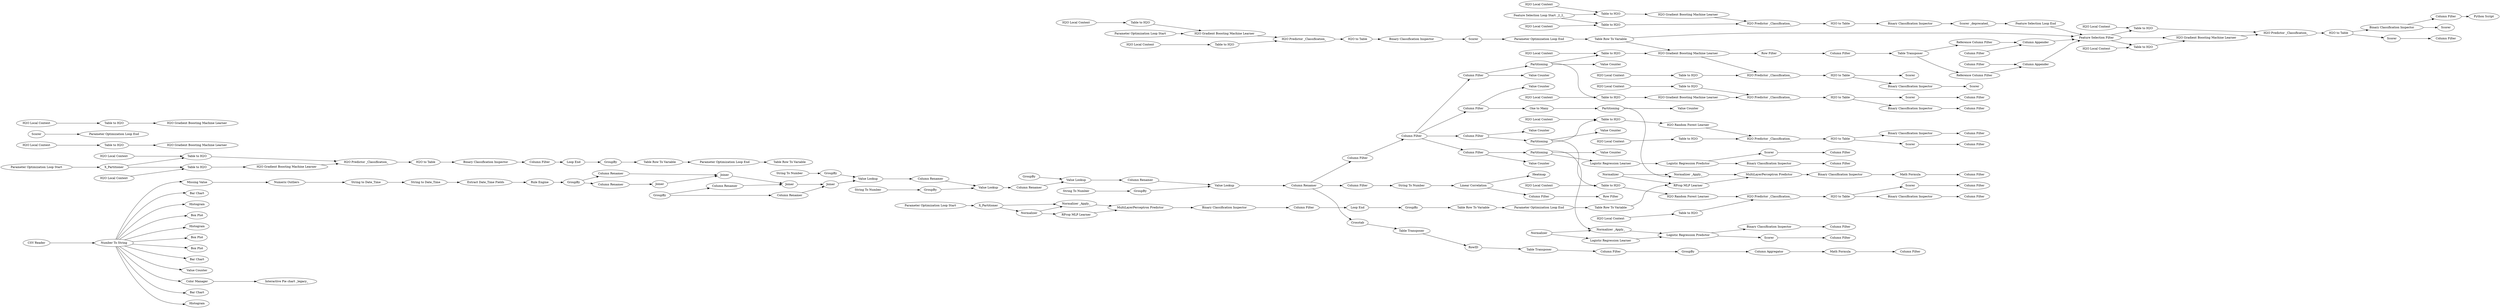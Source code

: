 digraph {
	"163932955259586811_340" [label="H2O to Table"]
	"-4814355707175896903_54" [label="H2O Local Context"]
	"-288376696072595511_357" [label="Logistic Regression Predictor"]
	"163932955259586811_89" [label="Binary Classification Inspector"]
	"-288376696072595511_89" [label="Binary Classification Inspector"]
	"3666942162567179160_26" [label="Table to H2O"]
	"-8061101669158362747_85" [label="Table Row To Variable"]
	"-8061101669158362747_340" [label="Table to H2O"]
	"-4814355707175896903_48" [label="H2O Local Context"]
	"4286262905668604856_453" [label="Bar Chart"]
	"163932955259586811_341" [label="Table to H2O"]
	"-4814355707175896903_47" [label="Table to H2O"]
	"-7914807656254858238_30" [label="H2O Gradient Boosting Machine Learner"]
	"163932955259586811_85" [label="Table Row To Variable"]
	"-8061101669158362747_7" [label="Parameter Optimization Loop End"]
	"3666942162567179160_27" [label="H2O Local Context"]
	"-288376696072595511_353" [label="Column Filter"]
	"4819120461854891197_28" [label="Math Formula"]
	"4286262905668604856_68" [label="Numeric Outliers"]
	"163932955259586811_7" [label="Parameter Optimization Loop End"]
	"4286262905668604856_115" [label="Column Filter"]
	"-8061101669158362747_122" [label=GroupBy]
	"-63192845676918252_89" [label="Binary Classification Inspector"]
	"-977398289692036088_83" [label="Table Row To Variable"]
	"-7596908269370498837_353" [label="Column Filter"]
	"163932955259586811_345" [label="H2O Gradient Boosting Machine Learner"]
	"5252594832552935440_25" [label="Table to H2O"]
	"-288376696072595511_20" [label="Normalizer _Apply_"]
	"2981200896612672139_356" [label="Logistic Regression Learner"]
	"163932955259586811_348" [label=Scorer]
	"8956054789079817977_172" [label=Partitioning]
	"-8511817665049808647_172" [label=Partitioning]
	"4286262905668604856_149" [label=Heatmap]
	"-7596908269370498837_27" [label="H2O Local Context"]
	"4286262905668604856_47" [label=Histogram]
	"-7914807656254858238_352" [label="Table to H2O"]
	"6083736028752230624_427" [label=GroupBy]
	"4286262905668604856_467" [label="Box Plot"]
	"4286262905668604856_173" [label="Column Filter"]
	"-4814355707175896903_46" [label="Feature Selection Loop Start _2_2_"]
	"-7914807656254858238_358" [label="Table to H2O"]
	"-7914807656254858238_356" [label="H2O to Table"]
	"4286262905668604856_462" [label=Histogram]
	"-7914807656254858238_360" [label="H2O Gradient Boosting Machine Learner"]
	"-977398289692036088_118" [label=X_Partitioner]
	"-2012645131042921406_412" [label=GroupBy]
	"-7914807656254858238_26" [label="Table to H2O"]
	"-4814355707175896903_52" [label="Table to H2O"]
	"-7596908269370498837_350" [label=Scorer]
	"3806364696581969108_409" [label="Column Renamer"]
	"5252594832552935440_354" [label="H2O Random Forest Learner"]
	"-4814355707175896903_89" [label="Binary Classification Inspector"]
	"-4814355707175896903_53" [label="Scorer _deprecated_"]
	"3666942162567179160_352" [label="Column Filter"]
	"-63192845676918252_20" [label="Normalizer _Apply_"]
	"4286262905668604856_474" [label="String to Date_Time"]
	"-8061101669158362747_342" [label="H2O to Table"]
	"4286262905668604856_466" [label="String To Number"]
	"-8061101669158362747_28" [label="H2O Local Context"]
	"-8061101669158362747_27" [label="H2O Local Context"]
	"3666942162567179160_31" [label="H2O Predictor _Classification_"]
	"-7914807656254858238_350" [label=Scorer]
	"-7914807656254858238_367" [label="Python Script"]
	"4819120461854891197_27" [label=GroupBy]
	"3666942162567179160_30" [label="H2O Gradient Boosting Machine Learner"]
	"-7914807656254858238_25" [label="Table to H2O"]
	"-8061101669158362747_24" [label=Scorer]
	"-8061101669158362747_338" [label="H2O Gradient Boosting Machine Learner"]
	"-8061101669158362747_81" [label="Parameter Optimization Loop End"]
	"5252594832552935440_89" [label="Binary Classification Inspector"]
	"-977398289692036088_80" [label="Parameter Optimization Loop Start"]
	"-8061101669158362747_335" [label="Parameter Optimization Loop Start"]
	"6580867483499653273_424" [label="Column Renamer"]
	"-7914807656254858238_359" [label="H2O Local Context"]
	"4819120461854891197_31" [label="Table Transposer"]
	"-7914807656254858238_39" [label="Row Filter"]
	"-7914807656254858238_89" [label="Binary Classification Inspector"]
	"5252594832552935440_353" [label="Column Filter"]
	"5252594832552935440_26" [label="Table to H2O"]
	"4602664022210372185_411" [label="String To Number"]
	"6083736028752230624_424" [label="Column Renamer"]
	"-8117201679631362232_171" [label="Value Counter"]
	"4286262905668604856_133" [label="Linear Correlation"]
	"-7914807656254858238_28" [label="H2O Local Context"]
	"-8061101669158362747_30" [label="H2O Gradient Boosting Machine Learner"]
	"4602664022210372185_412" [label=GroupBy]
	"4286262905668604856_469" [label="Row Filter"]
	"4286262905668604856_465" [label="Box Plot"]
	"-8061101669158362747_31" [label="H2O Predictor _Classification_"]
	"-7914807656254858238_44" [label="Column Appender"]
	"163932955259586811_347" [label="H2O Local Context"]
	"-7914807656254858238_357" [label="Binary Classification Inspector"]
	"-7914807656254858238_366" [label="Column Filter"]
	"-288376696072595511_350" [label=Scorer]
	"4819120461854891197_29" [label="Column Aggregator"]
	"-7914807656254858238_31" [label="H2O Predictor _Classification_"]
	"-977398289692036088_122" [label=GroupBy]
	"2981200896612672139_350" [label=Scorer]
	"-8117201679631362232_174" [label="Column Filter"]
	"-977398289692036088_32" [label="RProp MLP Learner"]
	"-2012645131042921406_409" [label="Column Renamer"]
	"3666942162567179160_32" [label="H2O to Table"]
	"-3338163225196700036_412" [label=GroupBy]
	"-8061101669158362747_26" [label="Table to H2O"]
	"-7596908269370498837_32" [label="H2O to Table"]
	"4286262905668604856_124" [label="Rule Engine"]
	"8956054789079817977_174" [label="Column Filter"]
	"4286262905668604856_71" [label="Box Plot"]
	"-7596908269370498837_25" [label="Table to H2O"]
	"-4419739427660874615_172" [label=Partitioning]
	"-3338163225196700036_410" [label="Value Lookup"]
	"-7914807656254858238_41" [label="Column Filter"]
	"-63192845676918252_13" [label=Normalizer]
	"8956054789079817977_173" [label="One to Many"]
	"4286262905668604856_471" [label="CSV Reader"]
	"6580867483499653273_419" [label=Joiner]
	"-7914807656254858238_42" [label="Table Transposer"]
	"-7596908269370498837_352" [label="Column Filter"]
	"4286262905668604856_461" [label="Bar Chart"]
	"6083736028752230624_419" [label=Joiner]
	"6083736028752230624_426" [label="Column Renamer"]
	"5252594832552935440_32" [label="H2O to Table"]
	"2981200896612672139_353" [label="Column Filter"]
	"-8061101669158362747_341" [label="H2O Local Context"]
	"-2012645131042921406_410" [label="Value Lookup"]
	"4286262905668604856_360" [label="Value Counter"]
	"3806364696581969108_412" [label=GroupBy]
	"5252594832552935440_28" [label="H2O Local Context"]
	"-977398289692036088_85" [label="Table Row To Variable"]
	"-63192845676918252_76" [label="Column Filter"]
	"-4814355707175896903_37" [label="Feature Selection Filter"]
	"-8061101669158362747_339" [label="H2O Local Context"]
	"163932955259586811_342" [label="Parameter Optimization Loop Start"]
	"-7596908269370498837_26" [label="Table to H2O"]
	"5252594832552935440_350" [label=Scorer]
	"-8511817665049808647_170" [label="Value Counter"]
	"3666942162567179160_28" [label="H2O Local Context"]
	"-977398289692036088_21" [label="MultiLayerPerceptron Predictor"]
	"4286262905668604856_459" [label="Column Filter"]
	"-8061101669158362747_83" [label="Table Row To Variable"]
	"-7914807656254858238_354" [label=Scorer]
	"4602664022210372185_409" [label="Column Renamer"]
	"3806364696581969108_411" [label="String To Number"]
	"-4814355707175896903_51" [label="H2O Predictor _Classification_"]
	"5252594832552935440_27" [label="H2O Local Context"]
	"4819120461854891197_26" [label="Column Filter"]
	"-8511817665049808647_173" [label="Column Filter"]
	"4286262905668604856_23" [label="Color Manager"]
	"-8061101669158362747_121" [label="Column Filter"]
	"-4419739427660874615_174" [label="Column Filter"]
	"4286262905668604856_454" [label="Bar Chart"]
	"8956054789079817977_171" [label="Value Counter"]
	"4819120461854891197_32" [label="Table Transposer"]
	"163932955259586811_346" [label="H2O Local Context"]
	"-7914807656254858238_351" [label=Scorer]
	"-7914807656254858238_56" [label="Column Filter"]
	"-63192845676918252_86" [label="RProp MLP Learner"]
	"-63192845676918252_80" [label="Math Formula"]
	"-7914807656254858238_364" [label="Column Filter"]
	"-977398289692036088_20" [label="Normalizer _Apply_"]
	"2981200896612672139_352" [label="Column Filter"]
	"-3338163225196700036_411" [label="String To Number"]
	"-288376696072595511_356" [label="Logistic Regression Learner"]
	"-63192845676918252_87" [label="MultiLayerPerceptron Predictor"]
	"163932955259586811_344" [label="H2O Predictor _Classification_"]
	"4286262905668604856_108" [label=Crosstab]
	"-977398289692036088_13" [label=Normalizer]
	"-4814355707175896903_50" [label="H2O to Table"]
	"6083736028752230624_425" [label=Joiner]
	"4819120461854891197_33" [label=RowID]
	"5252594832552935440_355" [label="H2O Predictor _Classification_"]
	"-8117201679631362232_170" [label="Value Counter"]
	"-8061101669158362747_118" [label=X_Partitioner]
	"-288376696072595511_13" [label=Normalizer]
	"4286262905668604856_455" [label="Number To String"]
	"8956054789079817977_170" [label="Value Counter"]
	"-7914807656254858238_43" [label="Reference Column Filter"]
	"-7914807656254858238_45" [label="Column Filter"]
	"3666942162567179160_350" [label=Scorer]
	"4286262905668604856_463" [label="Missing Value"]
	"6580867483499653273_425" [label=Joiner]
	"-4814355707175896903_36" [label="Feature Selection Loop End"]
	"4286262905668604856_473" [label="String to Date_Time"]
	"3666942162567179160_353" [label="Column Filter"]
	"-8061101669158362747_75" [label="Binary Classification Inspector"]
	"2981200896612672139_357" [label="Logistic Regression Predictor"]
	"-977398289692036088_81" [label="Parameter Optimization Loop End"]
	"-4814355707175896903_49" [label="H2O Gradient Boosting Machine Learner"]
	"-8061101669158362747_344" [label="Table to H2O"]
	"-7914807656254858238_24" [label=Scorer]
	"-7596908269370498837_354" [label="H2O Random Forest Learner"]
	"-8061101669158362747_120" [label="Loop End"]
	"-7914807656254858238_27" [label="H2O Local Context"]
	"-7914807656254858238_55" [label="Reference Column Filter"]
	"-7596908269370498837_355" [label="H2O Predictor _Classification_"]
	"4286262905668604856_464" [label="Column Filter"]
	"-8117201679631362232_172" [label=Partitioning]
	"4286262905668604856_46" [label=Histogram]
	"-7914807656254858238_57" [label="Column Appender"]
	"-977398289692036088_75" [label="Binary Classification Inspector"]
	"4602664022210372185_410" [label="Value Lookup"]
	"6580867483499653273_418" [label=GroupBy]
	"-7914807656254858238_355" [label="H2O Predictor _Classification_"]
	"-3338163225196700036_409" [label="Column Renamer"]
	"163932955259586811_343" [label="Table to H2O"]
	"2981200896612672139_89" [label="Binary Classification Inspector"]
	"-7596908269370498837_28" [label="H2O Local Context"]
	"-7596908269370498837_89" [label="Binary Classification Inspector"]
	"6580867483499653273_426" [label="Column Renamer"]
	"4286262905668604856_6" [label="Interactive Pie chart _legacy_"]
	"-288376696072595511_352" [label="Column Filter"]
	"4286262905668604856_94" [label="Extract Date_Time Fields"]
	"3666942162567179160_89" [label="Binary Classification Inspector"]
	"-4419739427660874615_170" [label="Value Counter"]
	"-7914807656254858238_353" [label="H2O Local Context"]
	"-8511817665049808647_171" [label="Value Counter"]
	"-8061101669158362747_25" [label="Table to H2O"]
	"5252594832552935440_352" [label="Column Filter"]
	"-4419739427660874615_171" [label="Value Counter"]
	"4286262905668604856_482" [label="Column Filter"]
	"-977398289692036088_121" [label="Column Filter"]
	"-7914807656254858238_32" [label="H2O to Table"]
	"-8061101669158362747_343" [label="H2O Gradient Boosting Machine Learner"]
	"3666942162567179160_25" [label="Table to H2O"]
	"3806364696581969108_410" [label="Value Lookup"]
	"-977398289692036088_120" [label="Loop End"]
	"6580867483499653273_425" -> "6083736028752230624_419"
	"3666942162567179160_25" -> "3666942162567179160_30"
	"-977398289692036088_121" -> "-977398289692036088_120"
	"4286262905668604856_133" -> "4286262905668604856_149"
	"-977398289692036088_122" -> "-977398289692036088_83"
	"4286262905668604856_455" -> "4286262905668604856_453"
	"-7596908269370498837_28" -> "-7596908269370498837_26"
	"4286262905668604856_68" -> "4286262905668604856_473"
	"-7914807656254858238_89" -> "-7914807656254858238_24"
	"-3338163225196700036_412" -> "-3338163225196700036_410"
	"-7914807656254858238_26" -> "-7914807656254858238_31"
	"6580867483499653273_426" -> "6580867483499653273_425"
	"-4814355707175896903_53" -> "-4814355707175896903_36"
	"-4419739427660874615_174" -> "-4419739427660874615_172"
	"-7914807656254858238_56" -> "-7914807656254858238_57"
	"-7914807656254858238_41" -> "-7914807656254858238_42"
	"-977398289692036088_81" -> "-977398289692036088_85"
	"-977398289692036088_83" -> "-977398289692036088_81"
	"-8061101669158362747_28" -> "-8061101669158362747_26"
	"-8511817665049808647_173" -> "-8511817665049808647_172"
	"5252594832552935440_27" -> "5252594832552935440_25"
	"-7914807656254858238_57" -> "-4814355707175896903_37"
	"-4814355707175896903_50" -> "-4814355707175896903_89"
	"-3338163225196700036_409" -> "4286262905668604856_459"
	"-7914807656254858238_364" -> "-7914807656254858238_367"
	"3666942162567179160_28" -> "3666942162567179160_26"
	"4286262905668604856_455" -> "4286262905668604856_47"
	"-288376696072595511_13" -> "-288376696072595511_20"
	"-8061101669158362747_342" -> "-8061101669158362747_75"
	"5252594832552935440_32" -> "5252594832552935440_350"
	"5252594832552935440_25" -> "5252594832552935440_354"
	"8956054789079817977_172" -> "-63192845676918252_20"
	"-977398289692036088_20" -> "-977398289692036088_21"
	"8956054789079817977_174" -> "8956054789079817977_170"
	"3806364696581969108_411" -> "3806364696581969108_412"
	"5252594832552935440_89" -> "5252594832552935440_352"
	"-288376696072595511_356" -> "-288376696072595511_357"
	"-2012645131042921406_412" -> "-2012645131042921406_410"
	"-8117201679631362232_172" -> "5252594832552935440_25"
	"4286262905668604856_464" -> "4286262905668604856_469"
	"-288376696072595511_357" -> "-288376696072595511_89"
	"163932955259586811_344" -> "163932955259586811_340"
	"163932955259586811_85" -> "-4814355707175896903_37"
	"-8061101669158362747_122" -> "-8061101669158362747_83"
	"4286262905668604856_474" -> "4286262905668604856_94"
	"5252594832552935440_26" -> "5252594832552935440_355"
	"-977398289692036088_85" -> "-63192845676918252_86"
	"5252594832552935440_28" -> "5252594832552935440_26"
	"-8061101669158362747_120" -> "-8061101669158362747_122"
	"-7914807656254858238_42" -> "-7914807656254858238_43"
	"-4814355707175896903_49" -> "-4814355707175896903_51"
	"-8061101669158362747_335" -> "-8061101669158362747_118"
	"163932955259586811_345" -> "163932955259586811_344"
	"-8117201679631362232_174" -> "-8117201679631362232_172"
	"4286262905668604856_173" -> "-8117201679631362232_174"
	"-63192845676918252_80" -> "-63192845676918252_76"
	"-977398289692036088_75" -> "-977398289692036088_121"
	"4819120461854891197_26" -> "4819120461854891197_27"
	"-7914807656254858238_353" -> "-7914807656254858238_352"
	"-8061101669158362747_118" -> "-8061101669158362747_26"
	"4286262905668604856_466" -> "4286262905668604856_133"
	"-7596908269370498837_89" -> "-7596908269370498837_352"
	"4286262905668604856_455" -> "4286262905668604856_462"
	"-8061101669158362747_83" -> "-8061101669158362747_81"
	"6083736028752230624_419" -> "6083736028752230624_425"
	"-4419739427660874615_172" -> "-4419739427660874615_171"
	"-63192845676918252_86" -> "-63192845676918252_87"
	"-8061101669158362747_75" -> "-8061101669158362747_121"
	"-8061101669158362747_341" -> "-8061101669158362747_344"
	"-7914807656254858238_32" -> "-7914807656254858238_350"
	"-3338163225196700036_409" -> "4286262905668604856_108"
	"-4814355707175896903_47" -> "-4814355707175896903_49"
	"4286262905668604856_455" -> "4286262905668604856_71"
	"2981200896612672139_357" -> "2981200896612672139_350"
	"-288376696072595511_357" -> "-288376696072595511_350"
	"2981200896612672139_350" -> "2981200896612672139_353"
	"3666942162567179160_30" -> "3666942162567179160_31"
	"-8061101669158362747_24" -> "-8061101669158362747_7"
	"-3338163225196700036_411" -> "-3338163225196700036_412"
	"2981200896612672139_89" -> "2981200896612672139_352"
	"-7914807656254858238_55" -> "-7914807656254858238_57"
	"163932955259586811_7" -> "163932955259586811_85"
	"4819120461854891197_27" -> "4819120461854891197_29"
	"-7914807656254858238_45" -> "-7914807656254858238_44"
	"-4814355707175896903_54" -> "-4814355707175896903_52"
	"6580867483499653273_418" -> "6580867483499653273_426"
	"-4419739427660874615_174" -> "-4419739427660874615_170"
	"-7914807656254858238_27" -> "-7914807656254858238_25"
	"-7914807656254858238_31" -> "-7914807656254858238_32"
	"-3338163225196700036_410" -> "-3338163225196700036_409"
	"4286262905668604856_455" -> "4286262905668604856_461"
	"4819120461854891197_33" -> "4819120461854891197_32"
	"-977398289692036088_32" -> "-977398289692036088_21"
	"-977398289692036088_120" -> "-977398289692036088_122"
	"-7914807656254858238_25" -> "-7914807656254858238_30"
	"3666942162567179160_32" -> "3666942162567179160_350"
	"-2012645131042921406_410" -> "-2012645131042921406_409"
	"4286262905668604856_455" -> "4286262905668604856_360"
	"-7596908269370498837_32" -> "-7596908269370498837_89"
	"-8061101669158362747_339" -> "-8061101669158362747_340"
	"-8511817665049808647_173" -> "-8511817665049808647_170"
	"-7596908269370498837_27" -> "-7596908269370498837_25"
	"-8511817665049808647_172" -> "-7914807656254858238_25"
	"-288376696072595511_20" -> "-288376696072595511_357"
	"-8061101669158362747_31" -> "-8061101669158362747_342"
	"6083736028752230624_424" -> "6083736028752230624_419"
	"4602664022210372185_410" -> "4602664022210372185_409"
	"-7914807656254858238_30" -> "-7914807656254858238_39"
	"163932955259586811_346" -> "163932955259586811_343"
	"4286262905668604856_173" -> "8956054789079817977_174"
	"-7914807656254858238_42" -> "-7914807656254858238_55"
	"6580867483499653273_419" -> "6580867483499653273_425"
	"-288376696072595511_89" -> "-288376696072595511_352"
	"163932955259586811_348" -> "163932955259586811_7"
	"4286262905668604856_94" -> "4286262905668604856_124"
	"3666942162567179160_26" -> "3666942162567179160_31"
	"163932955259586811_340" -> "163932955259586811_89"
	"-8061101669158362747_340" -> "-8061101669158362747_338"
	"-63192845676918252_13" -> "-63192845676918252_20"
	"8956054789079817977_174" -> "8956054789079817977_173"
	"-977398289692036088_80" -> "-977398289692036088_118"
	"5252594832552935440_350" -> "5252594832552935440_353"
	"4602664022210372185_411" -> "4602664022210372185_412"
	"-977398289692036088_118" -> "-977398289692036088_13"
	"-7596908269370498837_26" -> "-7596908269370498837_355"
	"-977398289692036088_21" -> "-977398289692036088_75"
	"4819120461854891197_31" -> "4819120461854891197_33"
	"3666942162567179160_89" -> "3666942162567179160_352"
	"-4814355707175896903_46" -> "-4814355707175896903_52"
	"-7596908269370498837_354" -> "-7596908269370498837_355"
	"6580867483499653273_424" -> "6580867483499653273_419"
	"-4814355707175896903_36" -> "-4814355707175896903_37"
	"-63192845676918252_87" -> "-63192845676918252_89"
	"4286262905668604856_173" -> "-4419739427660874615_174"
	"-7914807656254858238_44" -> "-4814355707175896903_37"
	"-7914807656254858238_352" -> "-7914807656254858238_355"
	"-7596908269370498837_350" -> "-7596908269370498837_353"
	"4286262905668604856_455" -> "4286262905668604856_467"
	"163932955259586811_347" -> "163932955259586811_341"
	"4602664022210372185_412" -> "4602664022210372185_410"
	"-7914807656254858238_360" -> "-7914807656254858238_355"
	"4286262905668604856_23" -> "4286262905668604856_6"
	"3806364696581969108_409" -> "-2012645131042921406_410"
	"6083736028752230624_427" -> "6083736028752230624_426"
	"3666942162567179160_27" -> "3666942162567179160_25"
	"-7914807656254858238_356" -> "-7914807656254858238_354"
	"-8117201679631362232_172" -> "-8117201679631362232_171"
	"4286262905668604856_133" -> "4286262905668604856_464"
	"-7914807656254858238_354" -> "-7914807656254858238_366"
	"-7596908269370498837_32" -> "-7596908269370498837_350"
	"4286262905668604856_455" -> "4286262905668604856_465"
	"8956054789079817977_172" -> "8956054789079817977_171"
	"-977398289692036088_13" -> "-977398289692036088_20"
	"-8117201679631362232_172" -> "-7596908269370498837_25"
	"-4814355707175896903_89" -> "-4814355707175896903_53"
	"-7914807656254858238_357" -> "-7914807656254858238_364"
	"-977398289692036088_118" -> "-977398289692036088_20"
	"-7914807656254858238_43" -> "-7914807656254858238_44"
	"-4814355707175896903_52" -> "-4814355707175896903_51"
	"-2012645131042921406_409" -> "-3338163225196700036_410"
	"-8117201679631362232_174" -> "-8117201679631362232_170"
	"-8061101669158362747_81" -> "-8061101669158362747_85"
	"-288376696072595511_13" -> "-288376696072595511_356"
	"-8061101669158362747_344" -> "-8061101669158362747_343"
	"-4814355707175896903_46" -> "-4814355707175896903_47"
	"163932955259586811_342" -> "163932955259586811_345"
	"-4814355707175896903_37" -> "-7914807656254858238_352"
	"5252594832552935440_354" -> "5252594832552935440_355"
	"3666942162567179160_31" -> "3666942162567179160_32"
	"5252594832552935440_32" -> "5252594832552935440_89"
	"-8061101669158362747_27" -> "-8061101669158362747_25"
	"3666942162567179160_350" -> "3666942162567179160_353"
	"-8061101669158362747_343" -> "-8061101669158362747_31"
	"2981200896612672139_356" -> "2981200896612672139_357"
	"-3338163225196700036_409" -> "4286262905668604856_482"
	"-8061101669158362747_26" -> "-8061101669158362747_31"
	"163932955259586811_341" -> "163932955259586811_345"
	"163932955259586811_343" -> "163932955259586811_344"
	"4286262905668604856_471" -> "4286262905668604856_455"
	"4602664022210372185_409" -> "3806364696581969108_410"
	"-977398289692036088_13" -> "-977398289692036088_32"
	"-8061101669158362747_121" -> "-8061101669158362747_120"
	"4286262905668604856_455" -> "4286262905668604856_46"
	"6083736028752230624_427" -> "6083736028752230624_424"
	"6083736028752230624_426" -> "6083736028752230624_425"
	"4286262905668604856_455" -> "4286262905668604856_454"
	"6083736028752230624_425" -> "4602664022210372185_410"
	"-63192845676918252_13" -> "-63192845676918252_86"
	"5252594832552935440_355" -> "5252594832552935440_32"
	"4286262905668604856_455" -> "4286262905668604856_23"
	"3806364696581969108_412" -> "3806364696581969108_410"
	"-7914807656254858238_358" -> "-7914807656254858238_360"
	"-7596908269370498837_25" -> "-7596908269370498837_354"
	"-7914807656254858238_39" -> "-7914807656254858238_41"
	"-8511817665049808647_172" -> "-8511817665049808647_171"
	"-7914807656254858238_30" -> "-7914807656254858238_31"
	"4286262905668604856_482" -> "4286262905668604856_173"
	"4286262905668604856_173" -> "-8511817665049808647_173"
	"4819120461854891197_32" -> "4819120461854891197_26"
	"4819120461854891197_28" -> "4286262905668604856_115"
	"-7914807656254858238_32" -> "-7914807656254858238_89"
	"4286262905668604856_108" -> "4819120461854891197_31"
	"-7914807656254858238_357" -> "-7914807656254858238_351"
	"-4814355707175896903_51" -> "-4814355707175896903_50"
	"4286262905668604856_463" -> "4286262905668604856_68"
	"-8061101669158362747_25" -> "-8061101669158362747_30"
	"-7914807656254858238_359" -> "-7914807656254858238_358"
	"-4814355707175896903_37" -> "-7914807656254858238_360"
	"-8511817665049808647_172" -> "3666942162567179160_25"
	"4286262905668604856_124" -> "6580867483499653273_418"
	"-8061101669158362747_118" -> "-8061101669158362747_344"
	"-7914807656254858238_28" -> "-7914807656254858238_26"
	"163932955259586811_89" -> "163932955259586811_348"
	"-7596908269370498837_355" -> "-7596908269370498837_32"
	"-63192845676918252_89" -> "-63192845676918252_80"
	"-4814355707175896903_37" -> "-7914807656254858238_358"
	"-4814355707175896903_48" -> "-4814355707175896903_47"
	"-63192845676918252_20" -> "-63192845676918252_87"
	"8956054789079817977_173" -> "8956054789079817977_172"
	"4286262905668604856_459" -> "4286262905668604856_466"
	"4819120461854891197_29" -> "4819120461854891197_28"
	"4286262905668604856_473" -> "4286262905668604856_474"
	"-288376696072595511_350" -> "-288376696072595511_353"
	"-7914807656254858238_355" -> "-7914807656254858238_356"
	"6580867483499653273_418" -> "6580867483499653273_424"
	"2981200896612672139_357" -> "2981200896612672139_89"
	"4286262905668604856_455" -> "4286262905668604856_463"
	"-4419739427660874615_172" -> "2981200896612672139_356"
	"-4419739427660874615_172" -> "-288376696072595511_20"
	"3666942162567179160_32" -> "3666942162567179160_89"
	"163932955259586811_85" -> "-7914807656254858238_30"
	"-7914807656254858238_356" -> "-7914807656254858238_357"
	"3806364696581969108_410" -> "3806364696581969108_409"
	rankdir=LR
}
